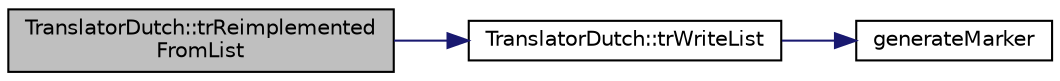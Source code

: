 digraph "TranslatorDutch::trReimplementedFromList"
{
 // LATEX_PDF_SIZE
  edge [fontname="Helvetica",fontsize="10",labelfontname="Helvetica",labelfontsize="10"];
  node [fontname="Helvetica",fontsize="10",shape=record];
  rankdir="LR";
  Node1 [label="TranslatorDutch::trReimplemented\lFromList",height=0.2,width=0.4,color="black", fillcolor="grey75", style="filled", fontcolor="black",tooltip=" "];
  Node1 -> Node2 [color="midnightblue",fontsize="10",style="solid",fontname="Helvetica"];
  Node2 [label="TranslatorDutch::trWriteList",height=0.2,width=0.4,color="black", fillcolor="white", style="filled",URL="$classTranslatorDutch.html#aa1506536e6b506bd806900326a92cde2",tooltip=" "];
  Node2 -> Node3 [color="midnightblue",fontsize="10",style="solid",fontname="Helvetica"];
  Node3 [label="generateMarker",height=0.2,width=0.4,color="black", fillcolor="white", style="filled",URL="$util_8cpp.html#a5530a73bd518581ac62e4eee5bc2f6db",tooltip=" "];
}
